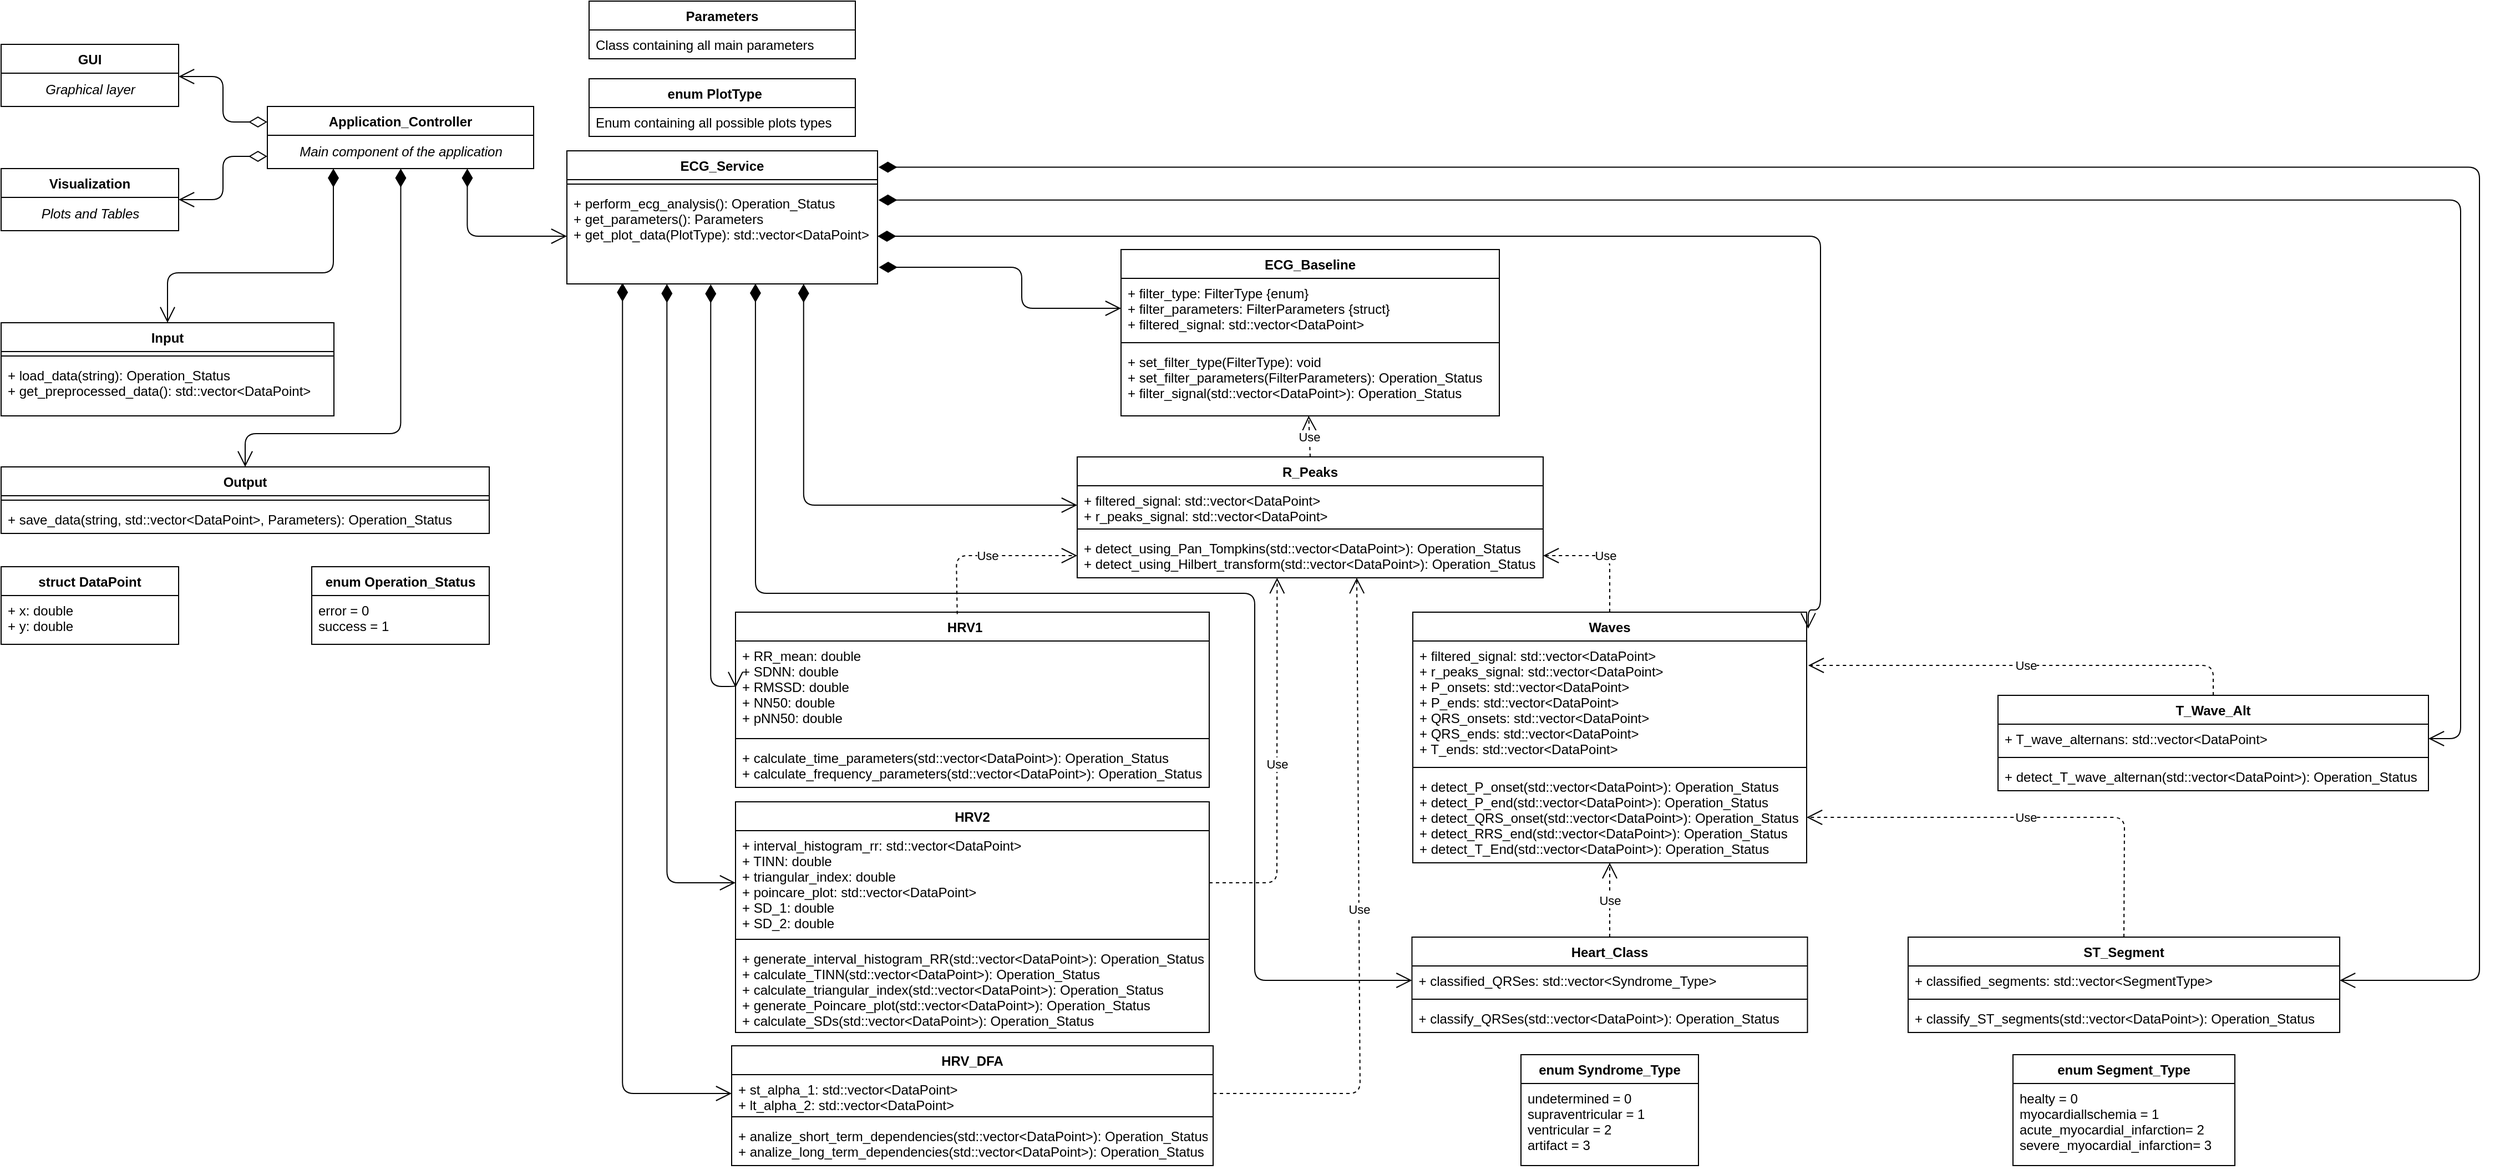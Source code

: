 <mxfile>
    <diagram id="Yrnj22OZAiDahOfx_ZIX" name="Page-1">
        <mxGraphModel dx="2478" dy="1139" grid="0" gridSize="10" guides="1" tooltips="1" connect="1" arrows="1" fold="1" page="0" pageScale="1" pageWidth="850" pageHeight="1100" math="0" shadow="0">
            <root>
                <mxCell id="0"/>
                <mxCell id="1" parent="0"/>
                <mxCell id="8" value="ECG_Baseline" style="swimlane;fontStyle=1;align=center;verticalAlign=top;childLayout=stackLayout;horizontal=1;startSize=26;horizontalStack=0;resizeParent=1;resizeParentMax=0;resizeLast=0;collapsible=1;marginBottom=0;" parent="1" vertex="1">
                    <mxGeometry x="1049.5" y="249" width="341" height="150" as="geometry">
                        <mxRectangle x="335" y="240" width="100" height="30" as="alternateBounds"/>
                    </mxGeometry>
                </mxCell>
                <mxCell id="9" value="+ filter_type: FilterType {enum}&#10;+ filter_parameters: FilterParameters {struct}&#10;+ filtered_signal: std::vector&lt;DataPoint&gt;" style="text;strokeColor=none;fillColor=none;align=left;verticalAlign=top;spacingLeft=4;spacingRight=4;overflow=hidden;rotatable=0;points=[[0,0.5],[1,0.5]];portConstraint=eastwest;" parent="8" vertex="1">
                    <mxGeometry y="26" width="341" height="54" as="geometry"/>
                </mxCell>
                <mxCell id="10" value="" style="line;strokeWidth=1;fillColor=none;align=left;verticalAlign=middle;spacingTop=-1;spacingLeft=3;spacingRight=3;rotatable=0;labelPosition=right;points=[];portConstraint=eastwest;strokeColor=inherit;" parent="8" vertex="1">
                    <mxGeometry y="80" width="341" height="8" as="geometry"/>
                </mxCell>
                <mxCell id="11" value="+ set_filter_type(FilterType): void&#10;+ set_filter_parameters(FilterParameters): Operation_Status&#10;+ filter_signal(std::vector&lt;DataPoint&gt;): Operation_Status" style="text;strokeColor=none;fillColor=none;align=left;verticalAlign=top;spacingLeft=4;spacingRight=4;overflow=hidden;rotatable=0;points=[[0,0.5],[1,0.5]];portConstraint=eastwest;" parent="8" vertex="1">
                    <mxGeometry y="88" width="341" height="62" as="geometry"/>
                </mxCell>
                <mxCell id="12" value="R_Peaks" style="swimlane;fontStyle=1;align=center;verticalAlign=top;childLayout=stackLayout;horizontal=1;startSize=26;horizontalStack=0;resizeParent=1;resizeParentMax=0;resizeLast=0;collapsible=1;marginBottom=0;" parent="1" vertex="1">
                    <mxGeometry x="1010" y="436" width="420" height="109" as="geometry">
                        <mxRectangle x="335" y="240" width="100" height="30" as="alternateBounds"/>
                    </mxGeometry>
                </mxCell>
                <mxCell id="13" value="+ filtered_signal: std::vector&lt;DataPoint&gt;&#10;+ r_peaks_signal: std::vector&lt;DataPoint&gt;" style="text;strokeColor=none;fillColor=none;align=left;verticalAlign=top;spacingLeft=4;spacingRight=4;overflow=hidden;rotatable=0;points=[[0,0.5],[1,0.5]];portConstraint=eastwest;" parent="12" vertex="1">
                    <mxGeometry y="26" width="420" height="35" as="geometry"/>
                </mxCell>
                <mxCell id="14" value="" style="line;strokeWidth=1;fillColor=none;align=left;verticalAlign=middle;spacingTop=-1;spacingLeft=3;spacingRight=3;rotatable=0;labelPosition=right;points=[];portConstraint=eastwest;strokeColor=inherit;" parent="12" vertex="1">
                    <mxGeometry y="61" width="420" height="8" as="geometry"/>
                </mxCell>
                <mxCell id="15" value="+ detect_using_Pan_Tompkins(std::vector&lt;DataPoint&gt;): Operation_Status&#10;+ detect_using_Hilbert_transform(std::vector&lt;DataPoint&gt;): Operation_Status" style="text;strokeColor=none;fillColor=none;align=left;verticalAlign=top;spacingLeft=4;spacingRight=4;overflow=hidden;rotatable=0;points=[[0,0.5],[1,0.5]];portConstraint=eastwest;" parent="12" vertex="1">
                    <mxGeometry y="69" width="420" height="40" as="geometry"/>
                </mxCell>
                <mxCell id="23" value="HRV2" style="swimlane;fontStyle=1;align=center;verticalAlign=top;childLayout=stackLayout;horizontal=1;startSize=26;horizontalStack=0;resizeParent=1;resizeParentMax=0;resizeLast=0;collapsible=1;marginBottom=0;" parent="1" vertex="1">
                    <mxGeometry x="702" y="747" width="427" height="208" as="geometry"/>
                </mxCell>
                <mxCell id="24" value="+ interval_histogram_rr: std::vector&lt;DataPoint&gt;&#10;+ TINN: double&#10;+ triangular_index: double&#10;+ poincare_plot: std::vector&lt;DataPoint&gt;&#10;+ SD_1: double&#10;+ SD_2: double&#10;" style="text;strokeColor=none;fillColor=none;align=left;verticalAlign=top;spacingLeft=4;spacingRight=4;overflow=hidden;rotatable=0;points=[[0,0.5],[1,0.5]];portConstraint=eastwest;" parent="23" vertex="1">
                    <mxGeometry y="26" width="427" height="94" as="geometry"/>
                </mxCell>
                <mxCell id="25" value="" style="line;strokeWidth=1;fillColor=none;align=left;verticalAlign=middle;spacingTop=-1;spacingLeft=3;spacingRight=3;rotatable=0;labelPosition=right;points=[];portConstraint=eastwest;strokeColor=inherit;" parent="23" vertex="1">
                    <mxGeometry y="120" width="427" height="8" as="geometry"/>
                </mxCell>
                <mxCell id="26" value="+ generate_interval_histogram_RR(std::vector&lt;DataPoint&gt;): Operation_Status&#10;+ calculate_TINN(std::vector&lt;DataPoint&gt;): Operation_Status&#10;+ calculate_triangular_index(std::vector&lt;DataPoint&gt;): Operation_Status&#10;+ generate_Poincare_plot(std::vector&lt;DataPoint&gt;): Operation_Status&#10;+ calculate_SDs(std::vector&lt;DataPoint&gt;): Operation_Status" style="text;strokeColor=none;fillColor=none;align=left;verticalAlign=top;spacingLeft=4;spacingRight=4;overflow=hidden;rotatable=0;points=[[0,0.5],[1,0.5]];portConstraint=eastwest;" parent="23" vertex="1">
                    <mxGeometry y="128" width="427" height="80" as="geometry"/>
                </mxCell>
                <mxCell id="27" value="Waves" style="swimlane;fontStyle=1;align=center;verticalAlign=top;childLayout=stackLayout;horizontal=1;startSize=26;horizontalStack=0;resizeParent=1;resizeParentMax=0;resizeLast=0;collapsible=1;marginBottom=0;" parent="1" vertex="1">
                    <mxGeometry x="1312.5" y="576" width="355" height="226" as="geometry"/>
                </mxCell>
                <mxCell id="28" value="+ filtered_signal: std::vector&lt;DataPoint&gt;&#10;+ r_peaks_signal: std::vector&lt;DataPoint&gt;&#10;+ P_onsets: std::vector&lt;DataPoint&gt;&#10;+ P_ends: std::vector&lt;DataPoint&gt;&#10;+ QRS_onsets: std::vector&lt;DataPoint&gt;&#10;+ QRS_ends: std::vector&lt;DataPoint&gt;&#10;+ T_ends: std::vector&lt;DataPoint&gt;" style="text;strokeColor=none;fillColor=none;align=left;verticalAlign=top;spacingLeft=4;spacingRight=4;overflow=hidden;rotatable=0;points=[[0,0.5],[1,0.5]];portConstraint=eastwest;" parent="27" vertex="1">
                    <mxGeometry y="26" width="355" height="110" as="geometry"/>
                </mxCell>
                <mxCell id="29" value="" style="line;strokeWidth=1;fillColor=none;align=left;verticalAlign=middle;spacingTop=-1;spacingLeft=3;spacingRight=3;rotatable=0;labelPosition=right;points=[];portConstraint=eastwest;strokeColor=inherit;" parent="27" vertex="1">
                    <mxGeometry y="136" width="355" height="8" as="geometry"/>
                </mxCell>
                <mxCell id="30" value="+ detect_P_onset(std::vector&lt;DataPoint&gt;): Operation_Status&#10;+ detect_P_end(std::vector&lt;DataPoint&gt;): Operation_Status&#10;+ detect_QRS_onset(std::vector&lt;DataPoint&gt;): Operation_Status&#10;+ detect_RRS_end(std::vector&lt;DataPoint&gt;): Operation_Status&#10;+ detect_T_End(std::vector&lt;DataPoint&gt;): Operation_Status" style="text;strokeColor=none;fillColor=none;align=left;verticalAlign=top;spacingLeft=4;spacingRight=4;overflow=hidden;rotatable=0;points=[[0,0.5],[1,0.5]];portConstraint=eastwest;" parent="27" vertex="1">
                    <mxGeometry y="144" width="355" height="82" as="geometry"/>
                </mxCell>
                <mxCell id="39" value="HRV_DFA" style="swimlane;fontStyle=1;align=center;verticalAlign=top;childLayout=stackLayout;horizontal=1;startSize=26;horizontalStack=0;resizeParent=1;resizeParentMax=0;resizeLast=0;collapsible=1;marginBottom=0;" parent="1" vertex="1">
                    <mxGeometry x="698.5" y="967" width="434" height="108" as="geometry"/>
                </mxCell>
                <mxCell id="40" value="+ st_alpha_1: std::vector&lt;DataPoint&gt;&#10;+ lt_alpha_2: std::vector&lt;DataPoint&gt;" style="text;strokeColor=none;fillColor=none;align=left;verticalAlign=top;spacingLeft=4;spacingRight=4;overflow=hidden;rotatable=0;points=[[0,0.5],[1,0.5]];portConstraint=eastwest;" parent="39" vertex="1">
                    <mxGeometry y="26" width="434" height="34" as="geometry"/>
                </mxCell>
                <mxCell id="41" value="" style="line;strokeWidth=1;fillColor=none;align=left;verticalAlign=middle;spacingTop=-1;spacingLeft=3;spacingRight=3;rotatable=0;labelPosition=right;points=[];portConstraint=eastwest;strokeColor=inherit;" parent="39" vertex="1">
                    <mxGeometry y="60" width="434" height="8" as="geometry"/>
                </mxCell>
                <mxCell id="42" value="+ analize_short_term_dependencies(std::vector&lt;DataPoint&gt;): Operation_Status&#10;+ analize_long_term_dependencies(std::vector&lt;DataPoint&gt;): Operation_Status" style="text;strokeColor=none;fillColor=none;align=left;verticalAlign=top;spacingLeft=4;spacingRight=4;overflow=hidden;rotatable=0;points=[[0,0.5],[1,0.5]];portConstraint=eastwest;" parent="39" vertex="1">
                    <mxGeometry y="68" width="434" height="40" as="geometry"/>
                </mxCell>
                <mxCell id="43" value="HRV1    " style="swimlane;fontStyle=1;align=center;verticalAlign=top;childLayout=stackLayout;horizontal=1;startSize=26;horizontalStack=0;resizeParent=1;resizeParentMax=0;resizeLast=0;collapsible=1;marginBottom=0;" parent="1" vertex="1">
                    <mxGeometry x="702" y="576" width="427" height="158" as="geometry"/>
                </mxCell>
                <mxCell id="44" value="+ RR_mean: double&#10;+ SDNN: double&#10;+ RMSSD: double&#10;+ NN50: double&#10;+ pNN50: double" style="text;strokeColor=none;fillColor=none;align=left;verticalAlign=top;spacingLeft=4;spacingRight=4;overflow=hidden;rotatable=0;points=[[0,0.5],[1,0.5]];portConstraint=eastwest;" parent="43" vertex="1">
                    <mxGeometry y="26" width="427" height="84" as="geometry"/>
                </mxCell>
                <mxCell id="45" value="" style="line;strokeWidth=1;fillColor=none;align=left;verticalAlign=middle;spacingTop=-1;spacingLeft=3;spacingRight=3;rotatable=0;labelPosition=right;points=[];portConstraint=eastwest;strokeColor=inherit;" parent="43" vertex="1">
                    <mxGeometry y="110" width="427" height="8" as="geometry"/>
                </mxCell>
                <mxCell id="46" value="+ calculate_time_parameters(std::vector&lt;DataPoint&gt;): Operation_Status&#10;+ calculate_frequency_parameters(std::vector&lt;DataPoint&gt;): Operation_Status" style="text;strokeColor=none;fillColor=none;align=left;verticalAlign=top;spacingLeft=4;spacingRight=4;overflow=hidden;rotatable=0;points=[[0,0.5],[1,0.5]];portConstraint=eastwest;" parent="43" vertex="1">
                    <mxGeometry y="118" width="427" height="40" as="geometry"/>
                </mxCell>
                <mxCell id="47" value="Heart_Class" style="swimlane;fontStyle=1;align=center;verticalAlign=top;childLayout=stackLayout;horizontal=1;startSize=26;horizontalStack=0;resizeParent=1;resizeParentMax=0;resizeLast=0;collapsible=1;marginBottom=0;" parent="1" vertex="1">
                    <mxGeometry x="1311.75" y="869" width="356.5" height="86" as="geometry"/>
                </mxCell>
                <mxCell id="48" value="+ classified_QRSes: std::vector&lt;Syndrome_Type&gt;" style="text;strokeColor=none;fillColor=none;align=left;verticalAlign=top;spacingLeft=4;spacingRight=4;overflow=hidden;rotatable=0;points=[[0,0.5],[1,0.5]];portConstraint=eastwest;" parent="47" vertex="1">
                    <mxGeometry y="26" width="356.5" height="26" as="geometry"/>
                </mxCell>
                <mxCell id="49" value="" style="line;strokeWidth=1;fillColor=none;align=left;verticalAlign=middle;spacingTop=-1;spacingLeft=3;spacingRight=3;rotatable=0;labelPosition=right;points=[];portConstraint=eastwest;strokeColor=inherit;" parent="47" vertex="1">
                    <mxGeometry y="52" width="356.5" height="8" as="geometry"/>
                </mxCell>
                <mxCell id="50" value="+ classify_QRSes(std::vector&lt;DataPoint&gt;): Operation_Status" style="text;strokeColor=none;fillColor=none;align=left;verticalAlign=top;spacingLeft=4;spacingRight=4;overflow=hidden;rotatable=0;points=[[0,0.5],[1,0.5]];portConstraint=eastwest;" parent="47" vertex="1">
                    <mxGeometry y="60" width="356.5" height="26" as="geometry"/>
                </mxCell>
                <mxCell id="51" value="T_Wave_Alt" style="swimlane;fontStyle=1;align=center;verticalAlign=top;childLayout=stackLayout;horizontal=1;startSize=26;horizontalStack=0;resizeParent=1;resizeParentMax=0;resizeLast=0;collapsible=1;marginBottom=0;" parent="1" vertex="1">
                    <mxGeometry x="1840" y="651" width="388" height="86" as="geometry"/>
                </mxCell>
                <mxCell id="52" value="+ T_wave_alternans: std::vector&lt;DataPoint&gt;" style="text;strokeColor=none;fillColor=none;align=left;verticalAlign=top;spacingLeft=4;spacingRight=4;overflow=hidden;rotatable=0;points=[[0,0.5],[1,0.5]];portConstraint=eastwest;" parent="51" vertex="1">
                    <mxGeometry y="26" width="388" height="26" as="geometry"/>
                </mxCell>
                <mxCell id="53" value="" style="line;strokeWidth=1;fillColor=none;align=left;verticalAlign=middle;spacingTop=-1;spacingLeft=3;spacingRight=3;rotatable=0;labelPosition=right;points=[];portConstraint=eastwest;strokeColor=inherit;" parent="51" vertex="1">
                    <mxGeometry y="52" width="388" height="8" as="geometry"/>
                </mxCell>
                <mxCell id="54" value="+ detect_T_wave_alternan(std::vector&lt;DataPoint&gt;): Operation_Status" style="text;strokeColor=none;fillColor=none;align=left;verticalAlign=top;spacingLeft=4;spacingRight=4;overflow=hidden;rotatable=0;points=[[0,0.5],[1,0.5]];portConstraint=eastwest;" parent="51" vertex="1">
                    <mxGeometry y="60" width="388" height="26" as="geometry"/>
                </mxCell>
                <mxCell id="55" value="ST_Segment" style="swimlane;fontStyle=1;align=center;verticalAlign=top;childLayout=stackLayout;horizontal=1;startSize=26;horizontalStack=0;resizeParent=1;resizeParentMax=0;resizeLast=0;collapsible=1;marginBottom=0;" parent="1" vertex="1">
                    <mxGeometry x="1759" y="869" width="389" height="86" as="geometry"/>
                </mxCell>
                <mxCell id="56" value="+ classified_segments: std::vector&lt;SegmentType&gt; " style="text;strokeColor=none;fillColor=none;align=left;verticalAlign=top;spacingLeft=4;spacingRight=4;overflow=hidden;rotatable=0;points=[[0,0.5],[1,0.5]];portConstraint=eastwest;" parent="55" vertex="1">
                    <mxGeometry y="26" width="389" height="26" as="geometry"/>
                </mxCell>
                <mxCell id="57" value="" style="line;strokeWidth=1;fillColor=none;align=left;verticalAlign=middle;spacingTop=-1;spacingLeft=3;spacingRight=3;rotatable=0;labelPosition=right;points=[];portConstraint=eastwest;strokeColor=inherit;" parent="55" vertex="1">
                    <mxGeometry y="52" width="389" height="8" as="geometry"/>
                </mxCell>
                <mxCell id="58" value="+ classify_ST_segments(std::vector&lt;DataPoint&gt;): Operation_Status" style="text;strokeColor=none;fillColor=none;align=left;verticalAlign=top;spacingLeft=4;spacingRight=4;overflow=hidden;rotatable=0;points=[[0,0.5],[1,0.5]];portConstraint=eastwest;" parent="55" vertex="1">
                    <mxGeometry y="60" width="389" height="26" as="geometry"/>
                </mxCell>
                <mxCell id="59" value="Application_Controller" style="swimlane;fontStyle=1;align=center;verticalAlign=top;childLayout=stackLayout;horizontal=1;startSize=26;horizontalStack=0;resizeParent=1;resizeParentMax=0;resizeLast=0;collapsible=1;marginBottom=0;swimlaneLine=1;" parent="1" vertex="1">
                    <mxGeometry x="280" y="120" width="240" height="56" as="geometry"/>
                </mxCell>
                <mxCell id="185" value="&lt;i&gt;Main component of the application&lt;/i&gt;" style="text;html=1;align=center;verticalAlign=middle;resizable=0;points=[];autosize=1;strokeColor=none;fillColor=none;" parent="59" vertex="1">
                    <mxGeometry y="26" width="240" height="30" as="geometry"/>
                </mxCell>
                <mxCell id="67" value="Input" style="swimlane;fontStyle=1;align=center;verticalAlign=top;childLayout=stackLayout;horizontal=1;startSize=26;horizontalStack=0;resizeParent=1;resizeParentMax=0;resizeLast=0;collapsible=1;marginBottom=0;" parent="1" vertex="1">
                    <mxGeometry x="40" y="315" width="300" height="84" as="geometry"/>
                </mxCell>
                <mxCell id="69" value="" style="line;strokeWidth=1;fillColor=none;align=left;verticalAlign=middle;spacingTop=-1;spacingLeft=3;spacingRight=3;rotatable=0;labelPosition=right;points=[];portConstraint=eastwest;strokeColor=inherit;" parent="67" vertex="1">
                    <mxGeometry y="26" width="300" height="8" as="geometry"/>
                </mxCell>
                <mxCell id="70" value="+ load_data(string): Operation_Status&#10;+ get_preprocessed_data(): std::vector&lt;DataPoint&gt;" style="text;strokeColor=none;fillColor=none;align=left;verticalAlign=top;spacingLeft=4;spacingRight=4;overflow=hidden;rotatable=0;points=[[0,0.5],[1,0.5]];portConstraint=eastwest;" parent="67" vertex="1">
                    <mxGeometry y="34" width="300" height="50" as="geometry"/>
                </mxCell>
                <mxCell id="75" value="Output" style="swimlane;fontStyle=1;align=center;verticalAlign=top;childLayout=stackLayout;horizontal=1;startSize=26;horizontalStack=0;resizeParent=1;resizeParentMax=0;resizeLast=0;collapsible=1;marginBottom=0;" parent="1" vertex="1">
                    <mxGeometry x="40" y="445" width="440" height="60" as="geometry"/>
                </mxCell>
                <mxCell id="77" value="" style="line;strokeWidth=1;fillColor=none;align=left;verticalAlign=middle;spacingTop=-1;spacingLeft=3;spacingRight=3;rotatable=0;labelPosition=right;points=[];portConstraint=eastwest;strokeColor=inherit;" parent="75" vertex="1">
                    <mxGeometry y="26" width="440" height="8" as="geometry"/>
                </mxCell>
                <mxCell id="78" value="+ save_data(string, std::vector&lt;DataPoint&gt;, Parameters): Operation_Status" style="text;strokeColor=none;fillColor=none;align=left;verticalAlign=top;spacingLeft=4;spacingRight=4;overflow=hidden;rotatable=0;points=[[0,0.5],[1,0.5]];portConstraint=eastwest;" parent="75" vertex="1">
                    <mxGeometry y="34" width="440" height="26" as="geometry"/>
                </mxCell>
                <mxCell id="100" value="" style="endArrow=open;html=1;endSize=12;startArrow=diamondThin;startSize=14;startFill=0;edgeStyle=orthogonalEdgeStyle;align=left;verticalAlign=bottom;exitX=0;exitY=0.25;exitDx=0;exitDy=0;entryX=1;entryY=0.1;entryDx=0;entryDy=0;entryPerimeter=0;" parent="1" source="59" target="189" edge="1">
                    <mxGeometry x="-1" y="3" relative="1" as="geometry">
                        <mxPoint x="280" y="214" as="sourcePoint"/>
                        <mxPoint x="220" y="155" as="targetPoint"/>
                    </mxGeometry>
                </mxCell>
                <mxCell id="116" value="Use" style="endArrow=open;endSize=12;dashed=1;html=1;exitX=0.5;exitY=0;exitDx=0;exitDy=0;entryX=0.496;entryY=0.998;entryDx=0;entryDy=0;entryPerimeter=0;" parent="1" source="12" target="11" edge="1">
                    <mxGeometry width="160" relative="1" as="geometry">
                        <mxPoint x="1210" y="525" as="sourcePoint"/>
                        <mxPoint x="1140" y="445" as="targetPoint"/>
                    </mxGeometry>
                </mxCell>
                <mxCell id="117" value="Use" style="endArrow=open;endSize=12;dashed=1;html=1;exitX=0.468;exitY=0.011;exitDx=0;exitDy=0;exitPerimeter=0;entryX=0;entryY=0.5;entryDx=0;entryDy=0;" parent="1" source="43" target="15" edge="1">
                    <mxGeometry width="160" relative="1" as="geometry">
                        <mxPoint x="1150" y="709" as="sourcePoint"/>
                        <mxPoint x="1150" y="649" as="targetPoint"/>
                        <Array as="points">
                            <mxPoint x="901" y="525"/>
                        </Array>
                    </mxGeometry>
                </mxCell>
                <mxCell id="118" value="Use" style="endArrow=open;endSize=12;dashed=1;html=1;exitX=1;exitY=0.5;exitDx=0;exitDy=0;entryX=0.6;entryY=1;entryDx=0;entryDy=0;entryPerimeter=0;" parent="1" source="40" target="15" edge="1">
                    <mxGeometry width="160" relative="1" as="geometry">
                        <mxPoint x="1200" y="1029" as="sourcePoint"/>
                        <mxPoint x="1240" y="805" as="targetPoint"/>
                        <Array as="points">
                            <mxPoint x="1265" y="1010"/>
                        </Array>
                    </mxGeometry>
                </mxCell>
                <mxCell id="119" value="Use" style="endArrow=open;endSize=12;dashed=1;html=1;exitX=0.5;exitY=0;exitDx=0;exitDy=0;entryX=1;entryY=0.5;entryDx=0;entryDy=0;" parent="1" source="27" target="15" edge="1">
                    <mxGeometry width="160" relative="1" as="geometry">
                        <mxPoint x="1880" y="435" as="sourcePoint"/>
                        <mxPoint x="1830" y="355" as="targetPoint"/>
                        <Array as="points">
                            <mxPoint x="1490" y="525"/>
                        </Array>
                    </mxGeometry>
                </mxCell>
                <mxCell id="122" value="Use" style="endArrow=open;endSize=12;dashed=1;html=1;exitX=0.5;exitY=0;exitDx=0;exitDy=0;entryX=1;entryY=0.5;entryDx=0;entryDy=0;" parent="1" source="55" target="30" edge="1">
                    <mxGeometry width="160" relative="1" as="geometry">
                        <mxPoint x="1060" y="889" as="sourcePoint"/>
                        <mxPoint x="1890" y="715" as="targetPoint"/>
                        <Array as="points">
                            <mxPoint x="1954" y="761"/>
                        </Array>
                    </mxGeometry>
                </mxCell>
                <mxCell id="125" value="ECG_Service" style="swimlane;fontStyle=1;align=center;verticalAlign=top;childLayout=stackLayout;horizontal=1;startSize=26;horizontalStack=0;resizeParent=1;resizeParentMax=0;resizeLast=0;collapsible=1;marginBottom=0;" parent="1" vertex="1">
                    <mxGeometry x="550" y="160" width="280" height="120" as="geometry"/>
                </mxCell>
                <mxCell id="127" value="" style="line;strokeWidth=1;fillColor=none;align=left;verticalAlign=middle;spacingTop=-1;spacingLeft=3;spacingRight=3;rotatable=0;labelPosition=right;points=[];portConstraint=eastwest;strokeColor=inherit;" parent="125" vertex="1">
                    <mxGeometry y="26" width="280" height="8" as="geometry"/>
                </mxCell>
                <mxCell id="128" value="+ perform_ecg_analysis(): Operation_Status&#10;+ get_parameters(): Parameters&#10;+ get_plot_data(PlotType): std::vector&lt;DataPoint&gt;" style="text;strokeColor=none;fillColor=none;align=left;verticalAlign=top;spacingLeft=4;spacingRight=4;overflow=hidden;rotatable=0;points=[[0,0.5],[1,0.5]];portConstraint=eastwest;" parent="125" vertex="1">
                    <mxGeometry y="34" width="280" height="86" as="geometry"/>
                </mxCell>
                <mxCell id="175" value="" style="endArrow=open;html=1;endSize=12;startArrow=diamondThin;startSize=14;startFill=1;edgeStyle=orthogonalEdgeStyle;align=left;verticalAlign=bottom;exitX=1.004;exitY=0.826;exitDx=0;exitDy=0;exitPerimeter=0;entryX=0;entryY=0.5;entryDx=0;entryDy=0;" parent="1" source="128" target="9" edge="1">
                    <mxGeometry x="-1" y="3" relative="1" as="geometry">
                        <mxPoint x="860" y="265" as="sourcePoint"/>
                        <mxPoint x="1045" y="308" as="targetPoint"/>
                        <Array as="points">
                            <mxPoint x="960" y="265"/>
                            <mxPoint x="960" y="302"/>
                        </Array>
                    </mxGeometry>
                </mxCell>
                <mxCell id="177" value="" style="endArrow=open;html=1;endSize=12;startArrow=diamondThin;startSize=14;startFill=1;edgeStyle=orthogonalEdgeStyle;align=left;verticalAlign=bottom;entryX=1;entryY=0.5;entryDx=0;entryDy=0;exitX=1.003;exitY=0.121;exitDx=0;exitDy=0;exitPerimeter=0;" parent="1" source="128" target="52" edge="1">
                    <mxGeometry x="-1" y="3" relative="1" as="geometry">
                        <mxPoint x="1480" y="205" as="sourcePoint"/>
                        <mxPoint x="2150" y="405" as="targetPoint"/>
                        <Array as="points">
                            <mxPoint x="2257" y="204"/>
                            <mxPoint x="2257" y="690"/>
                        </Array>
                    </mxGeometry>
                </mxCell>
                <mxCell id="178" value="" style="endArrow=open;html=1;endSize=12;startArrow=diamondThin;startSize=14;startFill=1;edgeStyle=orthogonalEdgeStyle;align=left;verticalAlign=bottom;exitX=1;exitY=0.5;exitDx=0;exitDy=0;entryX=1.004;entryY=0.066;entryDx=0;entryDy=0;entryPerimeter=0;" parent="1" source="128" target="27" edge="1">
                    <mxGeometry x="-1" y="3" relative="1" as="geometry">
                        <mxPoint x="1040" y="225" as="sourcePoint"/>
                        <mxPoint x="1686" y="615" as="targetPoint"/>
                        <Array as="points">
                            <mxPoint x="1680" y="237"/>
                            <mxPoint x="1680" y="574"/>
                        </Array>
                    </mxGeometry>
                </mxCell>
                <mxCell id="179" value="" style="endArrow=open;html=1;endSize=12;startArrow=diamondThin;startSize=14;startFill=1;edgeStyle=orthogonalEdgeStyle;align=left;verticalAlign=bottom;exitX=0.607;exitY=0.997;exitDx=0;exitDy=0;exitPerimeter=0;entryX=0;entryY=0.5;entryDx=0;entryDy=0;" parent="1" source="128" target="48" edge="1">
                    <mxGeometry x="-1" y="3" relative="1" as="geometry">
                        <mxPoint x="860" y="325.002" as="sourcePoint"/>
                        <mxPoint x="970" y="509.15" as="targetPoint"/>
                        <Array as="points">
                            <mxPoint x="720" y="559"/>
                            <mxPoint x="1170" y="559"/>
                            <mxPoint x="1170" y="908"/>
                        </Array>
                    </mxGeometry>
                </mxCell>
                <mxCell id="181" value="" style="endArrow=open;html=1;endSize=12;startArrow=diamondThin;startSize=14;startFill=1;edgeStyle=orthogonalEdgeStyle;align=left;verticalAlign=bottom;exitX=0.322;exitY=1.002;exitDx=0;exitDy=0;exitPerimeter=0;entryX=0;entryY=0.5;entryDx=0;entryDy=0;" parent="1" source="128" target="24" edge="1">
                    <mxGeometry x="-1" y="3" relative="1" as="geometry">
                        <mxPoint x="680" y="341" as="sourcePoint"/>
                        <mxPoint x="690" y="820" as="targetPoint"/>
                        <Array as="points">
                            <mxPoint x="640" y="820"/>
                        </Array>
                    </mxGeometry>
                </mxCell>
                <mxCell id="182" value="" style="endArrow=open;html=1;endSize=12;startArrow=diamondThin;startSize=14;startFill=1;edgeStyle=orthogonalEdgeStyle;align=left;verticalAlign=bottom;entryX=0;entryY=0.5;entryDx=0;entryDy=0;exitX=0.179;exitY=0.99;exitDx=0;exitDy=0;exitPerimeter=0;" parent="1" source="128" target="40" edge="1">
                    <mxGeometry x="-1" y="3" relative="1" as="geometry">
                        <mxPoint x="600" y="415" as="sourcePoint"/>
                        <mxPoint x="640" y="427" as="targetPoint"/>
                        <Array as="points">
                            <mxPoint x="600" y="1010"/>
                        </Array>
                    </mxGeometry>
                </mxCell>
                <mxCell id="184" value="" style="endArrow=open;html=1;endSize=12;startArrow=diamondThin;startSize=14;startFill=1;edgeStyle=orthogonalEdgeStyle;align=left;verticalAlign=bottom;exitX=1.003;exitY=0.123;exitDx=0;exitDy=0;exitPerimeter=0;entryX=1;entryY=0.5;entryDx=0;entryDy=0;" parent="1" source="125" target="56" edge="1">
                    <mxGeometry x="-1" y="3" relative="1" as="geometry">
                        <mxPoint x="840" y="175" as="sourcePoint"/>
                        <mxPoint x="1610" y="509" as="targetPoint"/>
                        <Array as="points">
                            <mxPoint x="2274" y="175"/>
                            <mxPoint x="2274" y="908"/>
                        </Array>
                    </mxGeometry>
                </mxCell>
                <mxCell id="188" value="GUI" style="swimlane;fontStyle=1;align=center;verticalAlign=top;childLayout=stackLayout;horizontal=1;startSize=26;horizontalStack=0;resizeParent=1;resizeParentMax=0;resizeLast=0;collapsible=1;marginBottom=0;swimlaneLine=1;" parent="1" vertex="1">
                    <mxGeometry x="40" y="64" width="160" height="56" as="geometry"/>
                </mxCell>
                <mxCell id="189" value="&lt;i&gt;Graphical layer&lt;/i&gt;" style="text;html=1;align=center;verticalAlign=middle;resizable=0;points=[];autosize=1;strokeColor=none;fillColor=none;" parent="188" vertex="1">
                    <mxGeometry y="26" width="160" height="30" as="geometry"/>
                </mxCell>
                <mxCell id="192" value="Visualization" style="swimlane;fontStyle=1;align=center;verticalAlign=top;childLayout=stackLayout;horizontal=1;startSize=26;horizontalStack=0;resizeParent=1;resizeParentMax=0;resizeLast=0;collapsible=1;marginBottom=0;swimlaneLine=1;" parent="1" vertex="1">
                    <mxGeometry x="40" y="176" width="160" height="56" as="geometry"/>
                </mxCell>
                <mxCell id="193" value="&lt;i&gt;Plots and Tables&lt;/i&gt;" style="text;html=1;align=center;verticalAlign=middle;resizable=0;points=[];autosize=1;strokeColor=none;fillColor=none;" parent="192" vertex="1">
                    <mxGeometry y="26" width="160" height="30" as="geometry"/>
                </mxCell>
                <mxCell id="194" value="" style="endArrow=open;html=1;endSize=12;startArrow=diamondThin;startSize=14;startFill=0;edgeStyle=orthogonalEdgeStyle;align=left;verticalAlign=bottom;exitX=0;exitY=0.633;exitDx=0;exitDy=0;entryX=1;entryY=0.5;entryDx=0;entryDy=0;exitPerimeter=0;" parent="1" source="185" target="192" edge="1">
                    <mxGeometry x="-1" y="3" relative="1" as="geometry">
                        <mxPoint x="290" y="214" as="sourcePoint"/>
                        <mxPoint x="210" y="199" as="targetPoint"/>
                    </mxGeometry>
                </mxCell>
                <mxCell id="204" value="struct DataPoint" style="swimlane;fontStyle=1;align=center;verticalAlign=top;childLayout=stackLayout;horizontal=1;startSize=26;horizontalStack=0;resizeParent=1;resizeParentMax=0;resizeLast=0;collapsible=1;marginBottom=0;" parent="1" vertex="1">
                    <mxGeometry x="40" y="535" width="160" height="70" as="geometry"/>
                </mxCell>
                <mxCell id="205" value="+ x: double&#10;+ y: double" style="text;strokeColor=none;fillColor=none;align=left;verticalAlign=top;spacingLeft=4;spacingRight=4;overflow=hidden;rotatable=0;points=[[0,0.5],[1,0.5]];portConstraint=eastwest;" parent="204" vertex="1">
                    <mxGeometry y="26" width="160" height="44" as="geometry"/>
                </mxCell>
                <mxCell id="209" value="enum Operation_Status" style="swimlane;fontStyle=1;align=center;verticalAlign=top;childLayout=stackLayout;horizontal=1;startSize=26;horizontalStack=0;resizeParent=1;resizeParentMax=0;resizeLast=0;collapsible=1;marginBottom=0;" parent="1" vertex="1">
                    <mxGeometry x="320" y="535" width="160" height="70" as="geometry"/>
                </mxCell>
                <mxCell id="210" value="error = 0&#10;success = 1" style="text;strokeColor=none;fillColor=none;align=left;verticalAlign=top;spacingLeft=4;spacingRight=4;overflow=hidden;rotatable=0;points=[[0,0.5],[1,0.5]];portConstraint=eastwest;" parent="209" vertex="1">
                    <mxGeometry y="26" width="160" height="44" as="geometry"/>
                </mxCell>
                <mxCell id="212" value="Parameters" style="swimlane;fontStyle=1;align=center;verticalAlign=top;childLayout=stackLayout;horizontal=1;startSize=26;horizontalStack=0;resizeParent=1;resizeParentMax=0;resizeLast=0;collapsible=1;marginBottom=0;" parent="1" vertex="1">
                    <mxGeometry x="570" y="25" width="240" height="52" as="geometry"/>
                </mxCell>
                <mxCell id="215" value="Class containing all main parameters" style="text;strokeColor=none;fillColor=none;align=left;verticalAlign=top;spacingLeft=4;spacingRight=4;overflow=hidden;rotatable=0;points=[[0,0.5],[1,0.5]];portConstraint=eastwest;" parent="212" vertex="1">
                    <mxGeometry y="26" width="240" height="26" as="geometry"/>
                </mxCell>
                <mxCell id="219" value="enum Syndrome_Type" style="swimlane;fontStyle=1;align=center;verticalAlign=top;childLayout=stackLayout;horizontal=1;startSize=26;horizontalStack=0;resizeParent=1;resizeParentMax=0;resizeLast=0;collapsible=1;marginBottom=0;" parent="1" vertex="1">
                    <mxGeometry x="1410" y="975" width="160" height="100" as="geometry"/>
                </mxCell>
                <mxCell id="220" value="undetermined = 0&#10;supraventricular = 1&#10;ventricular = 2&#10;artifact = 3" style="text;strokeColor=none;fillColor=none;align=left;verticalAlign=top;spacingLeft=4;spacingRight=4;overflow=hidden;rotatable=0;points=[[0,0.5],[1,0.5]];portConstraint=eastwest;" parent="219" vertex="1">
                    <mxGeometry y="26" width="160" height="74" as="geometry"/>
                </mxCell>
                <mxCell id="224" value="enum Segment_Type" style="swimlane;fontStyle=1;align=center;verticalAlign=top;childLayout=stackLayout;horizontal=1;startSize=26;horizontalStack=0;resizeParent=1;resizeParentMax=0;resizeLast=0;collapsible=1;marginBottom=0;" parent="1" vertex="1">
                    <mxGeometry x="1853.5" y="975" width="200" height="100" as="geometry"/>
                </mxCell>
                <mxCell id="225" value="healty = 0&#10;myocardiallschemia = 1&#10;acute_myocardial_infarction= 2&#10;severe_myocardial_infarction= 3" style="text;strokeColor=none;fillColor=none;align=left;verticalAlign=top;spacingLeft=4;spacingRight=4;overflow=hidden;rotatable=0;points=[[0,0.5],[1,0.5]];portConstraint=eastwest;" parent="224" vertex="1">
                    <mxGeometry y="26" width="200" height="74" as="geometry"/>
                </mxCell>
                <mxCell id="226" value="enum PlotType    " style="swimlane;fontStyle=1;align=center;verticalAlign=top;childLayout=stackLayout;horizontal=1;startSize=26;horizontalStack=0;resizeParent=1;resizeParentMax=0;resizeLast=0;collapsible=1;marginBottom=0;" parent="1" vertex="1">
                    <mxGeometry x="570" y="95" width="240" height="52" as="geometry"/>
                </mxCell>
                <mxCell id="227" value="Enum containing all possible plots types" style="text;strokeColor=none;fillColor=none;align=left;verticalAlign=top;spacingLeft=4;spacingRight=4;overflow=hidden;rotatable=0;points=[[0,0.5],[1,0.5]];portConstraint=eastwest;" parent="226" vertex="1">
                    <mxGeometry y="26" width="240" height="26" as="geometry"/>
                </mxCell>
                <mxCell id="120" value="Use" style="endArrow=open;endSize=12;dashed=1;html=1;exitX=1;exitY=0.5;exitDx=0;exitDy=0;entryX=0.429;entryY=1;entryDx=0;entryDy=0;entryPerimeter=0;" parent="1" source="24" edge="1" target="15">
                    <mxGeometry width="160" relative="1" as="geometry">
                        <mxPoint x="1180" y="805" as="sourcePoint"/>
                        <mxPoint x="1160" y="545" as="targetPoint"/>
                        <Array as="points">
                            <mxPoint x="1190" y="820"/>
                        </Array>
                    </mxGeometry>
                </mxCell>
                <mxCell id="230" value="" style="endArrow=open;html=1;endSize=12;startArrow=diamondThin;startSize=14;startFill=1;edgeStyle=orthogonalEdgeStyle;align=left;verticalAlign=bottom;entryX=0.5;entryY=0;entryDx=0;entryDy=0;exitX=0.501;exitY=1;exitDx=0;exitDy=0;exitPerimeter=0;" parent="1" source="185" target="75" edge="1">
                    <mxGeometry x="-1" y="3" relative="1" as="geometry">
                        <mxPoint x="400" y="250" as="sourcePoint"/>
                        <mxPoint x="350.0" y="384" as="targetPoint"/>
                        <Array as="points">
                            <mxPoint x="400" y="415"/>
                            <mxPoint x="260" y="415"/>
                        </Array>
                    </mxGeometry>
                </mxCell>
                <mxCell id="232" value="Use" style="endArrow=open;endSize=12;dashed=1;html=1;exitX=0.5;exitY=0;exitDx=0;exitDy=0;entryX=0.5;entryY=1;entryDx=0;entryDy=0;" parent="1" source="47" target="27" edge="1">
                    <mxGeometry width="160" relative="1" as="geometry">
                        <mxPoint x="1670" y="825" as="sourcePoint"/>
                        <mxPoint x="1660" y="717" as="targetPoint"/>
                    </mxGeometry>
                </mxCell>
                <mxCell id="233" value="Use" style="endArrow=open;endSize=12;dashed=1;html=1;exitX=0.5;exitY=0;exitDx=0;exitDy=0;entryX=1.004;entryY=0.2;entryDx=0;entryDy=0;entryPerimeter=0;" parent="1" source="51" target="28" edge="1">
                    <mxGeometry width="160" relative="1" as="geometry">
                        <mxPoint x="1870" y="598" as="sourcePoint"/>
                        <mxPoint x="1734" y="633" as="targetPoint"/>
                        <Array as="points">
                            <mxPoint x="2034" y="624"/>
                        </Array>
                    </mxGeometry>
                </mxCell>
                <mxCell id="234" value="" style="endArrow=open;html=1;endSize=12;startArrow=diamondThin;startSize=14;startFill=1;edgeStyle=orthogonalEdgeStyle;align=left;verticalAlign=bottom;entryX=0;entryY=0.5;entryDx=0;entryDy=0;exitX=0.463;exitY=1.005;exitDx=0;exitDy=0;exitPerimeter=0;" parent="1" source="128" target="44" edge="1">
                    <mxGeometry x="-1" y="3" relative="1" as="geometry">
                        <mxPoint x="680" y="285" as="sourcePoint"/>
                        <mxPoint x="721.44" y="813.77" as="targetPoint"/>
                        <Array as="points">
                            <mxPoint x="680" y="643"/>
                        </Array>
                    </mxGeometry>
                </mxCell>
                <mxCell id="236" value="" style="endArrow=open;html=1;endSize=12;startArrow=diamondThin;startSize=14;startFill=1;edgeStyle=orthogonalEdgeStyle;align=left;verticalAlign=bottom;entryX=0.5;entryY=0;entryDx=0;entryDy=0;exitX=0.248;exitY=1;exitDx=0;exitDy=0;exitPerimeter=0;" parent="1" source="185" target="67" edge="1">
                    <mxGeometry x="-1" y="3" relative="1" as="geometry">
                        <mxPoint x="40" y="280" as="sourcePoint"/>
                        <mxPoint x="200" y="280" as="targetPoint"/>
                        <Array as="points">
                            <mxPoint x="340" y="270"/>
                            <mxPoint x="190" y="270"/>
                        </Array>
                    </mxGeometry>
                </mxCell>
                <mxCell id="237" value="" style="endArrow=open;html=1;endSize=12;startArrow=diamondThin;startSize=14;startFill=1;edgeStyle=orthogonalEdgeStyle;align=left;verticalAlign=bottom;exitX=0.751;exitY=1;exitDx=0;exitDy=0;exitPerimeter=0;entryX=0;entryY=0.5;entryDx=0;entryDy=0;" parent="1" source="185" target="128" edge="1">
                    <mxGeometry x="-1" y="3" relative="1" as="geometry">
                        <mxPoint x="240" y="110.0" as="sourcePoint"/>
                        <mxPoint x="400" y="110.0" as="targetPoint"/>
                    </mxGeometry>
                </mxCell>
                <mxCell id="238" value="" style="endArrow=open;html=1;endSize=12;startArrow=diamondThin;startSize=14;startFill=1;edgeStyle=orthogonalEdgeStyle;align=left;verticalAlign=bottom;entryX=0;entryY=0.5;entryDx=0;entryDy=0;exitX=0.762;exitY=1;exitDx=0;exitDy=0;exitPerimeter=0;" parent="1" source="128" target="13" edge="1">
                    <mxGeometry x="-1" y="3" relative="1" as="geometry">
                        <mxPoint x="754.0" y="388.996" as="sourcePoint"/>
                        <mxPoint x="1012.88" y="425.96" as="targetPoint"/>
                        <Array as="points">
                            <mxPoint x="763" y="480"/>
                        </Array>
                    </mxGeometry>
                </mxCell>
            </root>
        </mxGraphModel>
    </diagram>
</mxfile>